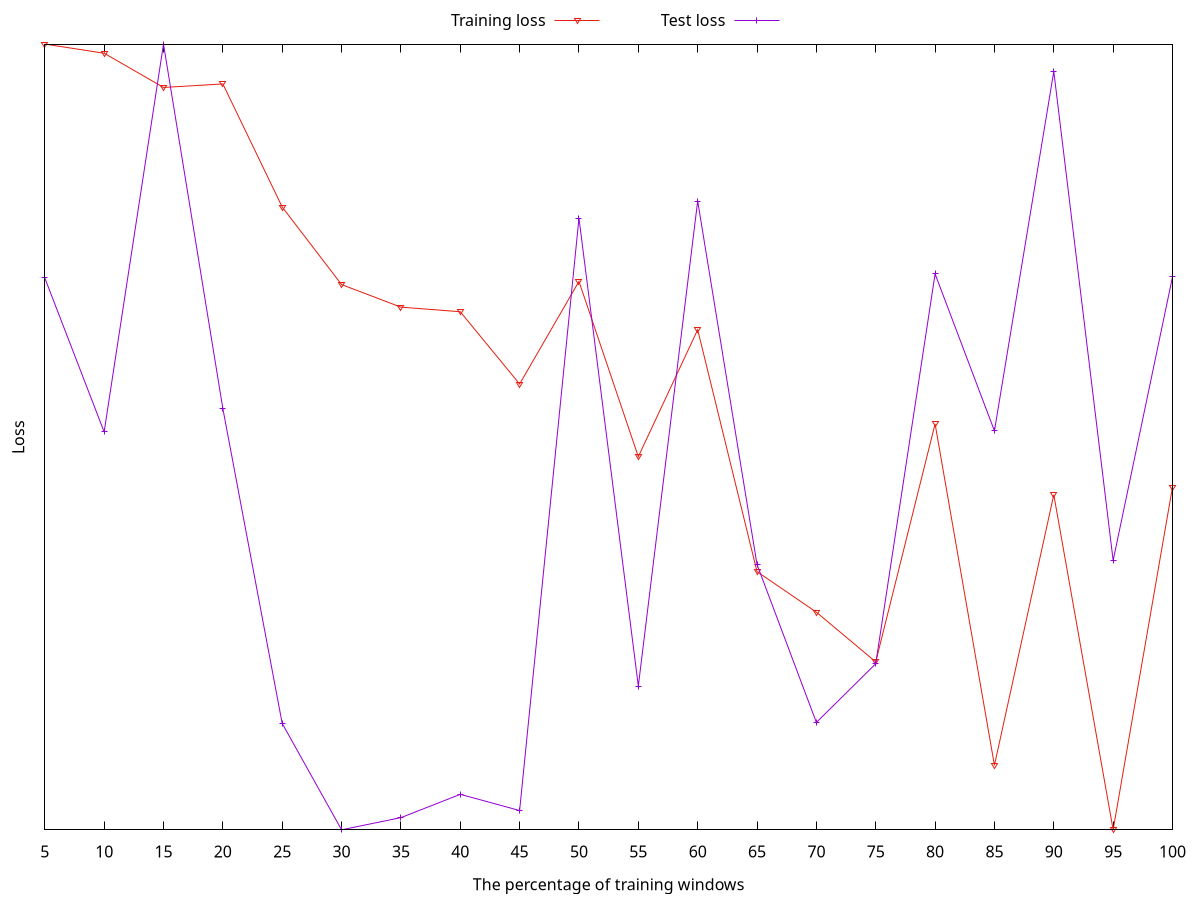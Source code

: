 set term pdfcairo size 4,2
set output "/Users/sunwu/Nextcloud/B1-Papers/01-less-is-more/submits/source_code_of_fastuts_ad/figs_and_tables/fig.4/plot_uts_and_score/Fig.4.pdf"
$df << EOF
index	data_sample_rate	train_loss	test_loss
0	5	-0.29	3.00
1	10	-0.55	1.48
2	15	-1.52	5.31
3	20	-1.42	1.71
4	25	-4.91	-1.40
5	30	-7.11	-2.45
6	35	-7.75	-2.33
7	40	-7.88	-2.10
8	45	-9.93	-2.26
9	50	-7.02	3.59
10	55	-11.99	-1.03
11	60	-8.39	3.76
12	65	-15.25	0.17
13	70	-16.40	-1.39
14	75	-17.81	-0.81
15	80	-11.06	3.04
16	85	-20.74	1.49
17	90	-13.07	5.04
18	95	-22.57	0.21
19	100	-12.85	3.01
EOF
set ytics nomirror
set y2tics
unset y2tics
unset ytics
set ylabel "Loss"
set key outside center top maxrows 1
set xlabel "The percentage of training windows"
plot $df using 0:3:xticlabels(2)  axis x1y1 with lp  pt 10 lc 15 title "Training loss",""  using 0:4 axis x1y2 with lp lc 17 pt 16 title "Test loss"

